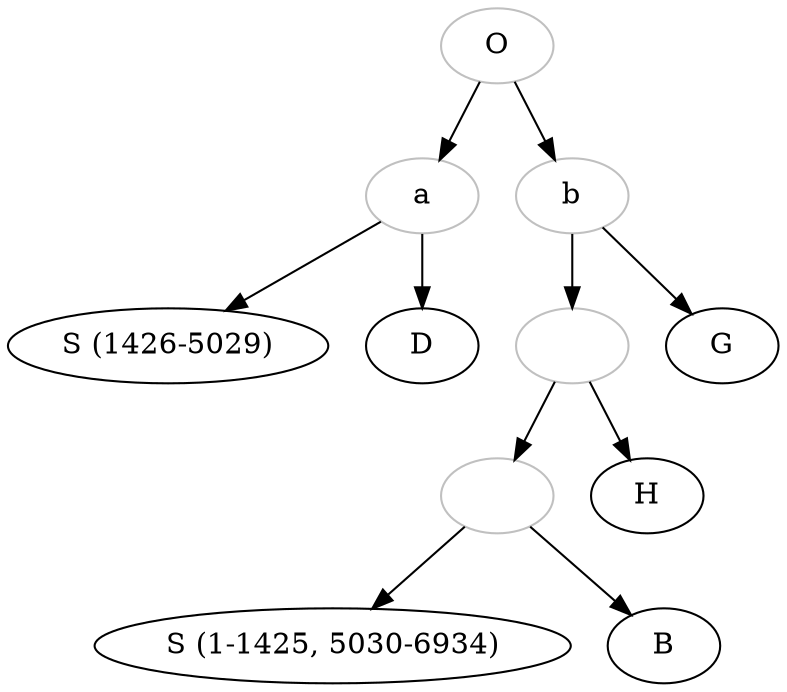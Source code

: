 digraph {
1[label="", color="grey"];
2[label="", color="grey"];
a[color="grey"];
b[color="grey"];
O[color="grey"];
S1[label="S (1426-5029)"]
S2[label="S (1-1425, 5030-6934)"]
O->a;
a->D;
a->S1;
O->b;
b->1;
1->2;
2->B;
2->S2;
1->H;
b->G;
}

